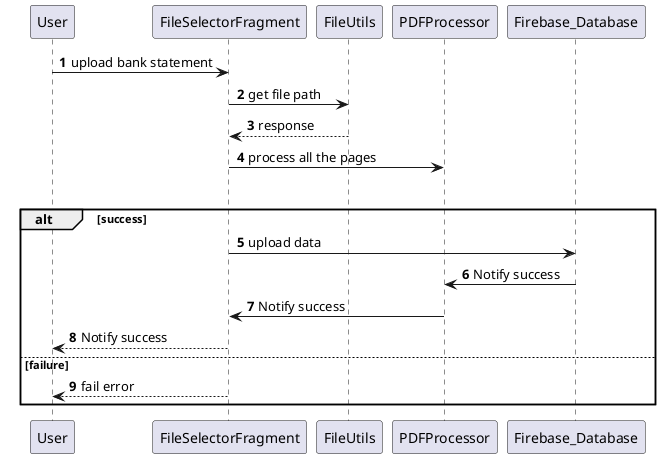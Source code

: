 @startuml
'https://plantuml.com/sequence-diagram

autonumber



User -> FileSelectorFragment : upload bank statement

FileSelectorFragment -> FileUtils : get file path

FileUtils --> FileSelectorFragment : response

FileSelectorFragment -> PDFProcessor : process all the pages

group PDF processing

alt success

FileSelectorFragment -> Firebase_Database : upload data

Firebase_Database -> PDFProcessor : Notify success

PDFProcessor -> FileSelectorFragment : Notify success

FileSelectorFragment --> User : Notify success

else failure

FileSelectorFragment --> User : fail error

end



@enduml